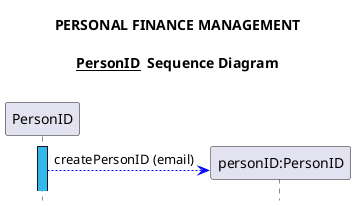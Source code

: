 @startuml
!define LIGHTBLUE
'!includeurl https://raw.githubusercontent.com/Drakemor/RedDress-PlantUML/master/style.puml

'__Title
title
PERSONAL FINANCE MANAGEMENT

<u>PersonID</u>  Sequence Diagram

end title

hide footbox

participant "PersonID"
                    activate "PersonID" #34b7eb
"PersonID" [#blue]--> "personID:PersonID" **: createPersonID (email)

@enduml